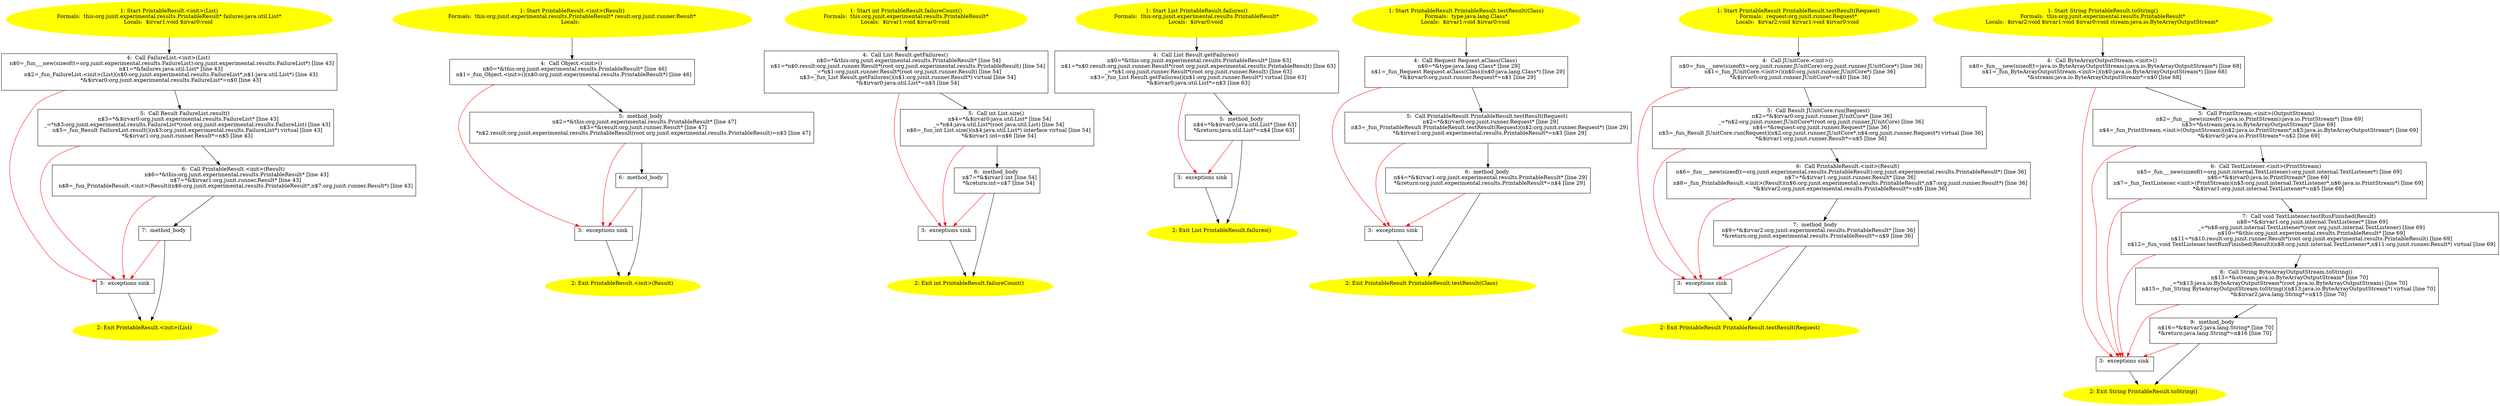 /* @generated */
digraph cfg {
"org.junit.experimental.results.PrintableResult.<init>(java.util.List).9cb957adec09ba2ba7efdff86f35ffc5_1" [label="1: Start PrintableResult.<init>(List)\nFormals:  this:org.junit.experimental.results.PrintableResult* failures:java.util.List*\nLocals:  $irvar1:void $irvar0:void \n  " color=yellow style=filled]
	

	 "org.junit.experimental.results.PrintableResult.<init>(java.util.List).9cb957adec09ba2ba7efdff86f35ffc5_1" -> "org.junit.experimental.results.PrintableResult.<init>(java.util.List).9cb957adec09ba2ba7efdff86f35ffc5_4" ;
"org.junit.experimental.results.PrintableResult.<init>(java.util.List).9cb957adec09ba2ba7efdff86f35ffc5_2" [label="2: Exit PrintableResult.<init>(List) \n  " color=yellow style=filled]
	

"org.junit.experimental.results.PrintableResult.<init>(java.util.List).9cb957adec09ba2ba7efdff86f35ffc5_3" [label="3:  exceptions sink \n  " shape="box"]
	

	 "org.junit.experimental.results.PrintableResult.<init>(java.util.List).9cb957adec09ba2ba7efdff86f35ffc5_3" -> "org.junit.experimental.results.PrintableResult.<init>(java.util.List).9cb957adec09ba2ba7efdff86f35ffc5_2" ;
"org.junit.experimental.results.PrintableResult.<init>(java.util.List).9cb957adec09ba2ba7efdff86f35ffc5_4" [label="4:  Call FailureList.<init>(List) \n   n$0=_fun___new(sizeof(t=org.junit.experimental.results.FailureList):org.junit.experimental.results.FailureList*) [line 43]\n  n$1=*&failures:java.util.List* [line 43]\n  n$2=_fun_FailureList.<init>(List)(n$0:org.junit.experimental.results.FailureList*,n$1:java.util.List*) [line 43]\n  *&$irvar0:org.junit.experimental.results.FailureList*=n$0 [line 43]\n " shape="box"]
	

	 "org.junit.experimental.results.PrintableResult.<init>(java.util.List).9cb957adec09ba2ba7efdff86f35ffc5_4" -> "org.junit.experimental.results.PrintableResult.<init>(java.util.List).9cb957adec09ba2ba7efdff86f35ffc5_5" ;
	 "org.junit.experimental.results.PrintableResult.<init>(java.util.List).9cb957adec09ba2ba7efdff86f35ffc5_4" -> "org.junit.experimental.results.PrintableResult.<init>(java.util.List).9cb957adec09ba2ba7efdff86f35ffc5_3" [color="red" ];
"org.junit.experimental.results.PrintableResult.<init>(java.util.List).9cb957adec09ba2ba7efdff86f35ffc5_5" [label="5:  Call Result FailureList.result() \n   n$3=*&$irvar0:org.junit.experimental.results.FailureList* [line 43]\n  _=*n$3:org.junit.experimental.results.FailureList*(root org.junit.experimental.results.FailureList) [line 43]\n  n$5=_fun_Result FailureList.result()(n$3:org.junit.experimental.results.FailureList*) virtual [line 43]\n  *&$irvar1:org.junit.runner.Result*=n$5 [line 43]\n " shape="box"]
	

	 "org.junit.experimental.results.PrintableResult.<init>(java.util.List).9cb957adec09ba2ba7efdff86f35ffc5_5" -> "org.junit.experimental.results.PrintableResult.<init>(java.util.List).9cb957adec09ba2ba7efdff86f35ffc5_6" ;
	 "org.junit.experimental.results.PrintableResult.<init>(java.util.List).9cb957adec09ba2ba7efdff86f35ffc5_5" -> "org.junit.experimental.results.PrintableResult.<init>(java.util.List).9cb957adec09ba2ba7efdff86f35ffc5_3" [color="red" ];
"org.junit.experimental.results.PrintableResult.<init>(java.util.List).9cb957adec09ba2ba7efdff86f35ffc5_6" [label="6:  Call PrintableResult.<init>(Result) \n   n$6=*&this:org.junit.experimental.results.PrintableResult* [line 43]\n  n$7=*&$irvar1:org.junit.runner.Result* [line 43]\n  n$8=_fun_PrintableResult.<init>(Result)(n$6:org.junit.experimental.results.PrintableResult*,n$7:org.junit.runner.Result*) [line 43]\n " shape="box"]
	

	 "org.junit.experimental.results.PrintableResult.<init>(java.util.List).9cb957adec09ba2ba7efdff86f35ffc5_6" -> "org.junit.experimental.results.PrintableResult.<init>(java.util.List).9cb957adec09ba2ba7efdff86f35ffc5_7" ;
	 "org.junit.experimental.results.PrintableResult.<init>(java.util.List).9cb957adec09ba2ba7efdff86f35ffc5_6" -> "org.junit.experimental.results.PrintableResult.<init>(java.util.List).9cb957adec09ba2ba7efdff86f35ffc5_3" [color="red" ];
"org.junit.experimental.results.PrintableResult.<init>(java.util.List).9cb957adec09ba2ba7efdff86f35ffc5_7" [label="7:  method_body \n  " shape="box"]
	

	 "org.junit.experimental.results.PrintableResult.<init>(java.util.List).9cb957adec09ba2ba7efdff86f35ffc5_7" -> "org.junit.experimental.results.PrintableResult.<init>(java.util.List).9cb957adec09ba2ba7efdff86f35ffc5_2" ;
	 "org.junit.experimental.results.PrintableResult.<init>(java.util.List).9cb957adec09ba2ba7efdff86f35ffc5_7" -> "org.junit.experimental.results.PrintableResult.<init>(java.util.List).9cb957adec09ba2ba7efdff86f35ffc5_3" [color="red" ];
"org.junit.experimental.results.PrintableResult.<init>(org.junit.runner.Result).6b876845686dc1c2eb9a41432271f37a_1" [label="1: Start PrintableResult.<init>(Result)\nFormals:  this:org.junit.experimental.results.PrintableResult* result:org.junit.runner.Result*\nLocals:  \n  " color=yellow style=filled]
	

	 "org.junit.experimental.results.PrintableResult.<init>(org.junit.runner.Result).6b876845686dc1c2eb9a41432271f37a_1" -> "org.junit.experimental.results.PrintableResult.<init>(org.junit.runner.Result).6b876845686dc1c2eb9a41432271f37a_4" ;
"org.junit.experimental.results.PrintableResult.<init>(org.junit.runner.Result).6b876845686dc1c2eb9a41432271f37a_2" [label="2: Exit PrintableResult.<init>(Result) \n  " color=yellow style=filled]
	

"org.junit.experimental.results.PrintableResult.<init>(org.junit.runner.Result).6b876845686dc1c2eb9a41432271f37a_3" [label="3:  exceptions sink \n  " shape="box"]
	

	 "org.junit.experimental.results.PrintableResult.<init>(org.junit.runner.Result).6b876845686dc1c2eb9a41432271f37a_3" -> "org.junit.experimental.results.PrintableResult.<init>(org.junit.runner.Result).6b876845686dc1c2eb9a41432271f37a_2" ;
"org.junit.experimental.results.PrintableResult.<init>(org.junit.runner.Result).6b876845686dc1c2eb9a41432271f37a_4" [label="4:  Call Object.<init>() \n   n$0=*&this:org.junit.experimental.results.PrintableResult* [line 46]\n  n$1=_fun_Object.<init>()(n$0:org.junit.experimental.results.PrintableResult*) [line 46]\n " shape="box"]
	

	 "org.junit.experimental.results.PrintableResult.<init>(org.junit.runner.Result).6b876845686dc1c2eb9a41432271f37a_4" -> "org.junit.experimental.results.PrintableResult.<init>(org.junit.runner.Result).6b876845686dc1c2eb9a41432271f37a_5" ;
	 "org.junit.experimental.results.PrintableResult.<init>(org.junit.runner.Result).6b876845686dc1c2eb9a41432271f37a_4" -> "org.junit.experimental.results.PrintableResult.<init>(org.junit.runner.Result).6b876845686dc1c2eb9a41432271f37a_3" [color="red" ];
"org.junit.experimental.results.PrintableResult.<init>(org.junit.runner.Result).6b876845686dc1c2eb9a41432271f37a_5" [label="5:  method_body \n   n$2=*&this:org.junit.experimental.results.PrintableResult* [line 47]\n  n$3=*&result:org.junit.runner.Result* [line 47]\n  *n$2.result:org.junit.experimental.results.PrintableResult(root org.junit.experimental.results.PrintableResult)=n$3 [line 47]\n " shape="box"]
	

	 "org.junit.experimental.results.PrintableResult.<init>(org.junit.runner.Result).6b876845686dc1c2eb9a41432271f37a_5" -> "org.junit.experimental.results.PrintableResult.<init>(org.junit.runner.Result).6b876845686dc1c2eb9a41432271f37a_6" ;
	 "org.junit.experimental.results.PrintableResult.<init>(org.junit.runner.Result).6b876845686dc1c2eb9a41432271f37a_5" -> "org.junit.experimental.results.PrintableResult.<init>(org.junit.runner.Result).6b876845686dc1c2eb9a41432271f37a_3" [color="red" ];
"org.junit.experimental.results.PrintableResult.<init>(org.junit.runner.Result).6b876845686dc1c2eb9a41432271f37a_6" [label="6:  method_body \n  " shape="box"]
	

	 "org.junit.experimental.results.PrintableResult.<init>(org.junit.runner.Result).6b876845686dc1c2eb9a41432271f37a_6" -> "org.junit.experimental.results.PrintableResult.<init>(org.junit.runner.Result).6b876845686dc1c2eb9a41432271f37a_2" ;
	 "org.junit.experimental.results.PrintableResult.<init>(org.junit.runner.Result).6b876845686dc1c2eb9a41432271f37a_6" -> "org.junit.experimental.results.PrintableResult.<init>(org.junit.runner.Result).6b876845686dc1c2eb9a41432271f37a_3" [color="red" ];
"org.junit.experimental.results.PrintableResult.failureCount():int.33553305a15324c734d960817194453d_1" [label="1: Start int PrintableResult.failureCount()\nFormals:  this:org.junit.experimental.results.PrintableResult*\nLocals:  $irvar1:void $irvar0:void \n  " color=yellow style=filled]
	

	 "org.junit.experimental.results.PrintableResult.failureCount():int.33553305a15324c734d960817194453d_1" -> "org.junit.experimental.results.PrintableResult.failureCount():int.33553305a15324c734d960817194453d_4" ;
"org.junit.experimental.results.PrintableResult.failureCount():int.33553305a15324c734d960817194453d_2" [label="2: Exit int PrintableResult.failureCount() \n  " color=yellow style=filled]
	

"org.junit.experimental.results.PrintableResult.failureCount():int.33553305a15324c734d960817194453d_3" [label="3:  exceptions sink \n  " shape="box"]
	

	 "org.junit.experimental.results.PrintableResult.failureCount():int.33553305a15324c734d960817194453d_3" -> "org.junit.experimental.results.PrintableResult.failureCount():int.33553305a15324c734d960817194453d_2" ;
"org.junit.experimental.results.PrintableResult.failureCount():int.33553305a15324c734d960817194453d_4" [label="4:  Call List Result.getFailures() \n   n$0=*&this:org.junit.experimental.results.PrintableResult* [line 54]\n  n$1=*n$0.result:org.junit.runner.Result*(root org.junit.experimental.results.PrintableResult) [line 54]\n  _=*n$1:org.junit.runner.Result*(root org.junit.runner.Result) [line 54]\n  n$3=_fun_List Result.getFailures()(n$1:org.junit.runner.Result*) virtual [line 54]\n  *&$irvar0:java.util.List*=n$3 [line 54]\n " shape="box"]
	

	 "org.junit.experimental.results.PrintableResult.failureCount():int.33553305a15324c734d960817194453d_4" -> "org.junit.experimental.results.PrintableResult.failureCount():int.33553305a15324c734d960817194453d_5" ;
	 "org.junit.experimental.results.PrintableResult.failureCount():int.33553305a15324c734d960817194453d_4" -> "org.junit.experimental.results.PrintableResult.failureCount():int.33553305a15324c734d960817194453d_3" [color="red" ];
"org.junit.experimental.results.PrintableResult.failureCount():int.33553305a15324c734d960817194453d_5" [label="5:  Call int List.size() \n   n$4=*&$irvar0:java.util.List* [line 54]\n  _=*n$4:java.util.List*(root java.util.List) [line 54]\n  n$6=_fun_int List.size()(n$4:java.util.List*) interface virtual [line 54]\n  *&$irvar1:int=n$6 [line 54]\n " shape="box"]
	

	 "org.junit.experimental.results.PrintableResult.failureCount():int.33553305a15324c734d960817194453d_5" -> "org.junit.experimental.results.PrintableResult.failureCount():int.33553305a15324c734d960817194453d_6" ;
	 "org.junit.experimental.results.PrintableResult.failureCount():int.33553305a15324c734d960817194453d_5" -> "org.junit.experimental.results.PrintableResult.failureCount():int.33553305a15324c734d960817194453d_3" [color="red" ];
"org.junit.experimental.results.PrintableResult.failureCount():int.33553305a15324c734d960817194453d_6" [label="6:  method_body \n   n$7=*&$irvar1:int [line 54]\n  *&return:int=n$7 [line 54]\n " shape="box"]
	

	 "org.junit.experimental.results.PrintableResult.failureCount():int.33553305a15324c734d960817194453d_6" -> "org.junit.experimental.results.PrintableResult.failureCount():int.33553305a15324c734d960817194453d_2" ;
	 "org.junit.experimental.results.PrintableResult.failureCount():int.33553305a15324c734d960817194453d_6" -> "org.junit.experimental.results.PrintableResult.failureCount():int.33553305a15324c734d960817194453d_3" [color="red" ];
"org.junit.experimental.results.PrintableResult.failures():java.util.List.a3ab42813dba3e7306b76f7480045cbb_1" [label="1: Start List PrintableResult.failures()\nFormals:  this:org.junit.experimental.results.PrintableResult*\nLocals:  $irvar0:void \n  " color=yellow style=filled]
	

	 "org.junit.experimental.results.PrintableResult.failures():java.util.List.a3ab42813dba3e7306b76f7480045cbb_1" -> "org.junit.experimental.results.PrintableResult.failures():java.util.List.a3ab42813dba3e7306b76f7480045cbb_4" ;
"org.junit.experimental.results.PrintableResult.failures():java.util.List.a3ab42813dba3e7306b76f7480045cbb_2" [label="2: Exit List PrintableResult.failures() \n  " color=yellow style=filled]
	

"org.junit.experimental.results.PrintableResult.failures():java.util.List.a3ab42813dba3e7306b76f7480045cbb_3" [label="3:  exceptions sink \n  " shape="box"]
	

	 "org.junit.experimental.results.PrintableResult.failures():java.util.List.a3ab42813dba3e7306b76f7480045cbb_3" -> "org.junit.experimental.results.PrintableResult.failures():java.util.List.a3ab42813dba3e7306b76f7480045cbb_2" ;
"org.junit.experimental.results.PrintableResult.failures():java.util.List.a3ab42813dba3e7306b76f7480045cbb_4" [label="4:  Call List Result.getFailures() \n   n$0=*&this:org.junit.experimental.results.PrintableResult* [line 63]\n  n$1=*n$0.result:org.junit.runner.Result*(root org.junit.experimental.results.PrintableResult) [line 63]\n  _=*n$1:org.junit.runner.Result*(root org.junit.runner.Result) [line 63]\n  n$3=_fun_List Result.getFailures()(n$1:org.junit.runner.Result*) virtual [line 63]\n  *&$irvar0:java.util.List*=n$3 [line 63]\n " shape="box"]
	

	 "org.junit.experimental.results.PrintableResult.failures():java.util.List.a3ab42813dba3e7306b76f7480045cbb_4" -> "org.junit.experimental.results.PrintableResult.failures():java.util.List.a3ab42813dba3e7306b76f7480045cbb_5" ;
	 "org.junit.experimental.results.PrintableResult.failures():java.util.List.a3ab42813dba3e7306b76f7480045cbb_4" -> "org.junit.experimental.results.PrintableResult.failures():java.util.List.a3ab42813dba3e7306b76f7480045cbb_3" [color="red" ];
"org.junit.experimental.results.PrintableResult.failures():java.util.List.a3ab42813dba3e7306b76f7480045cbb_5" [label="5:  method_body \n   n$4=*&$irvar0:java.util.List* [line 63]\n  *&return:java.util.List*=n$4 [line 63]\n " shape="box"]
	

	 "org.junit.experimental.results.PrintableResult.failures():java.util.List.a3ab42813dba3e7306b76f7480045cbb_5" -> "org.junit.experimental.results.PrintableResult.failures():java.util.List.a3ab42813dba3e7306b76f7480045cbb_2" ;
	 "org.junit.experimental.results.PrintableResult.failures():java.util.List.a3ab42813dba3e7306b76f7480045cbb_5" -> "org.junit.experimental.results.PrintableResult.failures():java.util.List.a3ab42813dba3e7306b76f7480045cbb_3" [color="red" ];
"org.junit.experimental.results.PrintableResult.testResult(java.lang.Class):org.junit.experimental.re.8400d5188cbf3ba8db0eff0fe3bc84b6_1" [label="1: Start PrintableResult PrintableResult.testResult(Class)\nFormals:  type:java.lang.Class*\nLocals:  $irvar1:void $irvar0:void \n  " color=yellow style=filled]
	

	 "org.junit.experimental.results.PrintableResult.testResult(java.lang.Class):org.junit.experimental.re.8400d5188cbf3ba8db0eff0fe3bc84b6_1" -> "org.junit.experimental.results.PrintableResult.testResult(java.lang.Class):org.junit.experimental.re.8400d5188cbf3ba8db0eff0fe3bc84b6_4" ;
"org.junit.experimental.results.PrintableResult.testResult(java.lang.Class):org.junit.experimental.re.8400d5188cbf3ba8db0eff0fe3bc84b6_2" [label="2: Exit PrintableResult PrintableResult.testResult(Class) \n  " color=yellow style=filled]
	

"org.junit.experimental.results.PrintableResult.testResult(java.lang.Class):org.junit.experimental.re.8400d5188cbf3ba8db0eff0fe3bc84b6_3" [label="3:  exceptions sink \n  " shape="box"]
	

	 "org.junit.experimental.results.PrintableResult.testResult(java.lang.Class):org.junit.experimental.re.8400d5188cbf3ba8db0eff0fe3bc84b6_3" -> "org.junit.experimental.results.PrintableResult.testResult(java.lang.Class):org.junit.experimental.re.8400d5188cbf3ba8db0eff0fe3bc84b6_2" ;
"org.junit.experimental.results.PrintableResult.testResult(java.lang.Class):org.junit.experimental.re.8400d5188cbf3ba8db0eff0fe3bc84b6_4" [label="4:  Call Request Request.aClass(Class) \n   n$0=*&type:java.lang.Class* [line 29]\n  n$1=_fun_Request Request.aClass(Class)(n$0:java.lang.Class*) [line 29]\n  *&$irvar0:org.junit.runner.Request*=n$1 [line 29]\n " shape="box"]
	

	 "org.junit.experimental.results.PrintableResult.testResult(java.lang.Class):org.junit.experimental.re.8400d5188cbf3ba8db0eff0fe3bc84b6_4" -> "org.junit.experimental.results.PrintableResult.testResult(java.lang.Class):org.junit.experimental.re.8400d5188cbf3ba8db0eff0fe3bc84b6_5" ;
	 "org.junit.experimental.results.PrintableResult.testResult(java.lang.Class):org.junit.experimental.re.8400d5188cbf3ba8db0eff0fe3bc84b6_4" -> "org.junit.experimental.results.PrintableResult.testResult(java.lang.Class):org.junit.experimental.re.8400d5188cbf3ba8db0eff0fe3bc84b6_3" [color="red" ];
"org.junit.experimental.results.PrintableResult.testResult(java.lang.Class):org.junit.experimental.re.8400d5188cbf3ba8db0eff0fe3bc84b6_5" [label="5:  Call PrintableResult PrintableResult.testResult(Request) \n   n$2=*&$irvar0:org.junit.runner.Request* [line 29]\n  n$3=_fun_PrintableResult PrintableResult.testResult(Request)(n$2:org.junit.runner.Request*) [line 29]\n  *&$irvar1:org.junit.experimental.results.PrintableResult*=n$3 [line 29]\n " shape="box"]
	

	 "org.junit.experimental.results.PrintableResult.testResult(java.lang.Class):org.junit.experimental.re.8400d5188cbf3ba8db0eff0fe3bc84b6_5" -> "org.junit.experimental.results.PrintableResult.testResult(java.lang.Class):org.junit.experimental.re.8400d5188cbf3ba8db0eff0fe3bc84b6_6" ;
	 "org.junit.experimental.results.PrintableResult.testResult(java.lang.Class):org.junit.experimental.re.8400d5188cbf3ba8db0eff0fe3bc84b6_5" -> "org.junit.experimental.results.PrintableResult.testResult(java.lang.Class):org.junit.experimental.re.8400d5188cbf3ba8db0eff0fe3bc84b6_3" [color="red" ];
"org.junit.experimental.results.PrintableResult.testResult(java.lang.Class):org.junit.experimental.re.8400d5188cbf3ba8db0eff0fe3bc84b6_6" [label="6:  method_body \n   n$4=*&$irvar1:org.junit.experimental.results.PrintableResult* [line 29]\n  *&return:org.junit.experimental.results.PrintableResult*=n$4 [line 29]\n " shape="box"]
	

	 "org.junit.experimental.results.PrintableResult.testResult(java.lang.Class):org.junit.experimental.re.8400d5188cbf3ba8db0eff0fe3bc84b6_6" -> "org.junit.experimental.results.PrintableResult.testResult(java.lang.Class):org.junit.experimental.re.8400d5188cbf3ba8db0eff0fe3bc84b6_2" ;
	 "org.junit.experimental.results.PrintableResult.testResult(java.lang.Class):org.junit.experimental.re.8400d5188cbf3ba8db0eff0fe3bc84b6_6" -> "org.junit.experimental.results.PrintableResult.testResult(java.lang.Class):org.junit.experimental.re.8400d5188cbf3ba8db0eff0fe3bc84b6_3" [color="red" ];
"org.junit.experimental.results.PrintableResult.testResult(org.junit.runner.Request):org.junit.experi.39aa33871ab4dd36357561b02b1e6b21_1" [label="1: Start PrintableResult PrintableResult.testResult(Request)\nFormals:  request:org.junit.runner.Request*\nLocals:  $irvar2:void $irvar1:void $irvar0:void \n  " color=yellow style=filled]
	

	 "org.junit.experimental.results.PrintableResult.testResult(org.junit.runner.Request):org.junit.experi.39aa33871ab4dd36357561b02b1e6b21_1" -> "org.junit.experimental.results.PrintableResult.testResult(org.junit.runner.Request):org.junit.experi.39aa33871ab4dd36357561b02b1e6b21_4" ;
"org.junit.experimental.results.PrintableResult.testResult(org.junit.runner.Request):org.junit.experi.39aa33871ab4dd36357561b02b1e6b21_2" [label="2: Exit PrintableResult PrintableResult.testResult(Request) \n  " color=yellow style=filled]
	

"org.junit.experimental.results.PrintableResult.testResult(org.junit.runner.Request):org.junit.experi.39aa33871ab4dd36357561b02b1e6b21_3" [label="3:  exceptions sink \n  " shape="box"]
	

	 "org.junit.experimental.results.PrintableResult.testResult(org.junit.runner.Request):org.junit.experi.39aa33871ab4dd36357561b02b1e6b21_3" -> "org.junit.experimental.results.PrintableResult.testResult(org.junit.runner.Request):org.junit.experi.39aa33871ab4dd36357561b02b1e6b21_2" ;
"org.junit.experimental.results.PrintableResult.testResult(org.junit.runner.Request):org.junit.experi.39aa33871ab4dd36357561b02b1e6b21_4" [label="4:  Call JUnitCore.<init>() \n   n$0=_fun___new(sizeof(t=org.junit.runner.JUnitCore):org.junit.runner.JUnitCore*) [line 36]\n  n$1=_fun_JUnitCore.<init>()(n$0:org.junit.runner.JUnitCore*) [line 36]\n  *&$irvar0:org.junit.runner.JUnitCore*=n$0 [line 36]\n " shape="box"]
	

	 "org.junit.experimental.results.PrintableResult.testResult(org.junit.runner.Request):org.junit.experi.39aa33871ab4dd36357561b02b1e6b21_4" -> "org.junit.experimental.results.PrintableResult.testResult(org.junit.runner.Request):org.junit.experi.39aa33871ab4dd36357561b02b1e6b21_5" ;
	 "org.junit.experimental.results.PrintableResult.testResult(org.junit.runner.Request):org.junit.experi.39aa33871ab4dd36357561b02b1e6b21_4" -> "org.junit.experimental.results.PrintableResult.testResult(org.junit.runner.Request):org.junit.experi.39aa33871ab4dd36357561b02b1e6b21_3" [color="red" ];
"org.junit.experimental.results.PrintableResult.testResult(org.junit.runner.Request):org.junit.experi.39aa33871ab4dd36357561b02b1e6b21_5" [label="5:  Call Result JUnitCore.run(Request) \n   n$2=*&$irvar0:org.junit.runner.JUnitCore* [line 36]\n  _=*n$2:org.junit.runner.JUnitCore*(root org.junit.runner.JUnitCore) [line 36]\n  n$4=*&request:org.junit.runner.Request* [line 36]\n  n$5=_fun_Result JUnitCore.run(Request)(n$2:org.junit.runner.JUnitCore*,n$4:org.junit.runner.Request*) virtual [line 36]\n  *&$irvar1:org.junit.runner.Result*=n$5 [line 36]\n " shape="box"]
	

	 "org.junit.experimental.results.PrintableResult.testResult(org.junit.runner.Request):org.junit.experi.39aa33871ab4dd36357561b02b1e6b21_5" -> "org.junit.experimental.results.PrintableResult.testResult(org.junit.runner.Request):org.junit.experi.39aa33871ab4dd36357561b02b1e6b21_6" ;
	 "org.junit.experimental.results.PrintableResult.testResult(org.junit.runner.Request):org.junit.experi.39aa33871ab4dd36357561b02b1e6b21_5" -> "org.junit.experimental.results.PrintableResult.testResult(org.junit.runner.Request):org.junit.experi.39aa33871ab4dd36357561b02b1e6b21_3" [color="red" ];
"org.junit.experimental.results.PrintableResult.testResult(org.junit.runner.Request):org.junit.experi.39aa33871ab4dd36357561b02b1e6b21_6" [label="6:  Call PrintableResult.<init>(Result) \n   n$6=_fun___new(sizeof(t=org.junit.experimental.results.PrintableResult):org.junit.experimental.results.PrintableResult*) [line 36]\n  n$7=*&$irvar1:org.junit.runner.Result* [line 36]\n  n$8=_fun_PrintableResult.<init>(Result)(n$6:org.junit.experimental.results.PrintableResult*,n$7:org.junit.runner.Result*) [line 36]\n  *&$irvar2:org.junit.experimental.results.PrintableResult*=n$6 [line 36]\n " shape="box"]
	

	 "org.junit.experimental.results.PrintableResult.testResult(org.junit.runner.Request):org.junit.experi.39aa33871ab4dd36357561b02b1e6b21_6" -> "org.junit.experimental.results.PrintableResult.testResult(org.junit.runner.Request):org.junit.experi.39aa33871ab4dd36357561b02b1e6b21_7" ;
	 "org.junit.experimental.results.PrintableResult.testResult(org.junit.runner.Request):org.junit.experi.39aa33871ab4dd36357561b02b1e6b21_6" -> "org.junit.experimental.results.PrintableResult.testResult(org.junit.runner.Request):org.junit.experi.39aa33871ab4dd36357561b02b1e6b21_3" [color="red" ];
"org.junit.experimental.results.PrintableResult.testResult(org.junit.runner.Request):org.junit.experi.39aa33871ab4dd36357561b02b1e6b21_7" [label="7:  method_body \n   n$9=*&$irvar2:org.junit.experimental.results.PrintableResult* [line 36]\n  *&return:org.junit.experimental.results.PrintableResult*=n$9 [line 36]\n " shape="box"]
	

	 "org.junit.experimental.results.PrintableResult.testResult(org.junit.runner.Request):org.junit.experi.39aa33871ab4dd36357561b02b1e6b21_7" -> "org.junit.experimental.results.PrintableResult.testResult(org.junit.runner.Request):org.junit.experi.39aa33871ab4dd36357561b02b1e6b21_2" ;
	 "org.junit.experimental.results.PrintableResult.testResult(org.junit.runner.Request):org.junit.experi.39aa33871ab4dd36357561b02b1e6b21_7" -> "org.junit.experimental.results.PrintableResult.testResult(org.junit.runner.Request):org.junit.experi.39aa33871ab4dd36357561b02b1e6b21_3" [color="red" ];
"org.junit.experimental.results.PrintableResult.toString():java.lang.String.e42b498a4c79db387cf11dfd10700413_1" [label="1: Start String PrintableResult.toString()\nFormals:  this:org.junit.experimental.results.PrintableResult*\nLocals:  $irvar2:void $irvar1:void $irvar0:void stream:java.io.ByteArrayOutputStream* \n  " color=yellow style=filled]
	

	 "org.junit.experimental.results.PrintableResult.toString():java.lang.String.e42b498a4c79db387cf11dfd10700413_1" -> "org.junit.experimental.results.PrintableResult.toString():java.lang.String.e42b498a4c79db387cf11dfd10700413_4" ;
"org.junit.experimental.results.PrintableResult.toString():java.lang.String.e42b498a4c79db387cf11dfd10700413_2" [label="2: Exit String PrintableResult.toString() \n  " color=yellow style=filled]
	

"org.junit.experimental.results.PrintableResult.toString():java.lang.String.e42b498a4c79db387cf11dfd10700413_3" [label="3:  exceptions sink \n  " shape="box"]
	

	 "org.junit.experimental.results.PrintableResult.toString():java.lang.String.e42b498a4c79db387cf11dfd10700413_3" -> "org.junit.experimental.results.PrintableResult.toString():java.lang.String.e42b498a4c79db387cf11dfd10700413_2" ;
"org.junit.experimental.results.PrintableResult.toString():java.lang.String.e42b498a4c79db387cf11dfd10700413_4" [label="4:  Call ByteArrayOutputStream.<init>() \n   n$0=_fun___new(sizeof(t=java.io.ByteArrayOutputStream):java.io.ByteArrayOutputStream*) [line 68]\n  n$1=_fun_ByteArrayOutputStream.<init>()(n$0:java.io.ByteArrayOutputStream*) [line 68]\n  *&stream:java.io.ByteArrayOutputStream*=n$0 [line 68]\n " shape="box"]
	

	 "org.junit.experimental.results.PrintableResult.toString():java.lang.String.e42b498a4c79db387cf11dfd10700413_4" -> "org.junit.experimental.results.PrintableResult.toString():java.lang.String.e42b498a4c79db387cf11dfd10700413_5" ;
	 "org.junit.experimental.results.PrintableResult.toString():java.lang.String.e42b498a4c79db387cf11dfd10700413_4" -> "org.junit.experimental.results.PrintableResult.toString():java.lang.String.e42b498a4c79db387cf11dfd10700413_3" [color="red" ];
"org.junit.experimental.results.PrintableResult.toString():java.lang.String.e42b498a4c79db387cf11dfd10700413_5" [label="5:  Call PrintStream.<init>(OutputStream) \n   n$2=_fun___new(sizeof(t=java.io.PrintStream):java.io.PrintStream*) [line 69]\n  n$3=*&stream:java.io.ByteArrayOutputStream* [line 69]\n  n$4=_fun_PrintStream.<init>(OutputStream)(n$2:java.io.PrintStream*,n$3:java.io.ByteArrayOutputStream*) [line 69]\n  *&$irvar0:java.io.PrintStream*=n$2 [line 69]\n " shape="box"]
	

	 "org.junit.experimental.results.PrintableResult.toString():java.lang.String.e42b498a4c79db387cf11dfd10700413_5" -> "org.junit.experimental.results.PrintableResult.toString():java.lang.String.e42b498a4c79db387cf11dfd10700413_6" ;
	 "org.junit.experimental.results.PrintableResult.toString():java.lang.String.e42b498a4c79db387cf11dfd10700413_5" -> "org.junit.experimental.results.PrintableResult.toString():java.lang.String.e42b498a4c79db387cf11dfd10700413_3" [color="red" ];
"org.junit.experimental.results.PrintableResult.toString():java.lang.String.e42b498a4c79db387cf11dfd10700413_6" [label="6:  Call TextListener.<init>(PrintStream) \n   n$5=_fun___new(sizeof(t=org.junit.internal.TextListener):org.junit.internal.TextListener*) [line 69]\n  n$6=*&$irvar0:java.io.PrintStream* [line 69]\n  n$7=_fun_TextListener.<init>(PrintStream)(n$5:org.junit.internal.TextListener*,n$6:java.io.PrintStream*) [line 69]\n  *&$irvar1:org.junit.internal.TextListener*=n$5 [line 69]\n " shape="box"]
	

	 "org.junit.experimental.results.PrintableResult.toString():java.lang.String.e42b498a4c79db387cf11dfd10700413_6" -> "org.junit.experimental.results.PrintableResult.toString():java.lang.String.e42b498a4c79db387cf11dfd10700413_7" ;
	 "org.junit.experimental.results.PrintableResult.toString():java.lang.String.e42b498a4c79db387cf11dfd10700413_6" -> "org.junit.experimental.results.PrintableResult.toString():java.lang.String.e42b498a4c79db387cf11dfd10700413_3" [color="red" ];
"org.junit.experimental.results.PrintableResult.toString():java.lang.String.e42b498a4c79db387cf11dfd10700413_7" [label="7:  Call void TextListener.testRunFinished(Result) \n   n$8=*&$irvar1:org.junit.internal.TextListener* [line 69]\n  _=*n$8:org.junit.internal.TextListener*(root org.junit.internal.TextListener) [line 69]\n  n$10=*&this:org.junit.experimental.results.PrintableResult* [line 69]\n  n$11=*n$10.result:org.junit.runner.Result*(root org.junit.experimental.results.PrintableResult) [line 69]\n  n$12=_fun_void TextListener.testRunFinished(Result)(n$8:org.junit.internal.TextListener*,n$11:org.junit.runner.Result*) virtual [line 69]\n " shape="box"]
	

	 "org.junit.experimental.results.PrintableResult.toString():java.lang.String.e42b498a4c79db387cf11dfd10700413_7" -> "org.junit.experimental.results.PrintableResult.toString():java.lang.String.e42b498a4c79db387cf11dfd10700413_8" ;
	 "org.junit.experimental.results.PrintableResult.toString():java.lang.String.e42b498a4c79db387cf11dfd10700413_7" -> "org.junit.experimental.results.PrintableResult.toString():java.lang.String.e42b498a4c79db387cf11dfd10700413_3" [color="red" ];
"org.junit.experimental.results.PrintableResult.toString():java.lang.String.e42b498a4c79db387cf11dfd10700413_8" [label="8:  Call String ByteArrayOutputStream.toString() \n   n$13=*&stream:java.io.ByteArrayOutputStream* [line 70]\n  _=*n$13:java.io.ByteArrayOutputStream*(root java.io.ByteArrayOutputStream) [line 70]\n  n$15=_fun_String ByteArrayOutputStream.toString()(n$13:java.io.ByteArrayOutputStream*) virtual [line 70]\n  *&$irvar2:java.lang.String*=n$15 [line 70]\n " shape="box"]
	

	 "org.junit.experimental.results.PrintableResult.toString():java.lang.String.e42b498a4c79db387cf11dfd10700413_8" -> "org.junit.experimental.results.PrintableResult.toString():java.lang.String.e42b498a4c79db387cf11dfd10700413_9" ;
	 "org.junit.experimental.results.PrintableResult.toString():java.lang.String.e42b498a4c79db387cf11dfd10700413_8" -> "org.junit.experimental.results.PrintableResult.toString():java.lang.String.e42b498a4c79db387cf11dfd10700413_3" [color="red" ];
"org.junit.experimental.results.PrintableResult.toString():java.lang.String.e42b498a4c79db387cf11dfd10700413_9" [label="9:  method_body \n   n$16=*&$irvar2:java.lang.String* [line 70]\n  *&return:java.lang.String*=n$16 [line 70]\n " shape="box"]
	

	 "org.junit.experimental.results.PrintableResult.toString():java.lang.String.e42b498a4c79db387cf11dfd10700413_9" -> "org.junit.experimental.results.PrintableResult.toString():java.lang.String.e42b498a4c79db387cf11dfd10700413_2" ;
	 "org.junit.experimental.results.PrintableResult.toString():java.lang.String.e42b498a4c79db387cf11dfd10700413_9" -> "org.junit.experimental.results.PrintableResult.toString():java.lang.String.e42b498a4c79db387cf11dfd10700413_3" [color="red" ];
}
